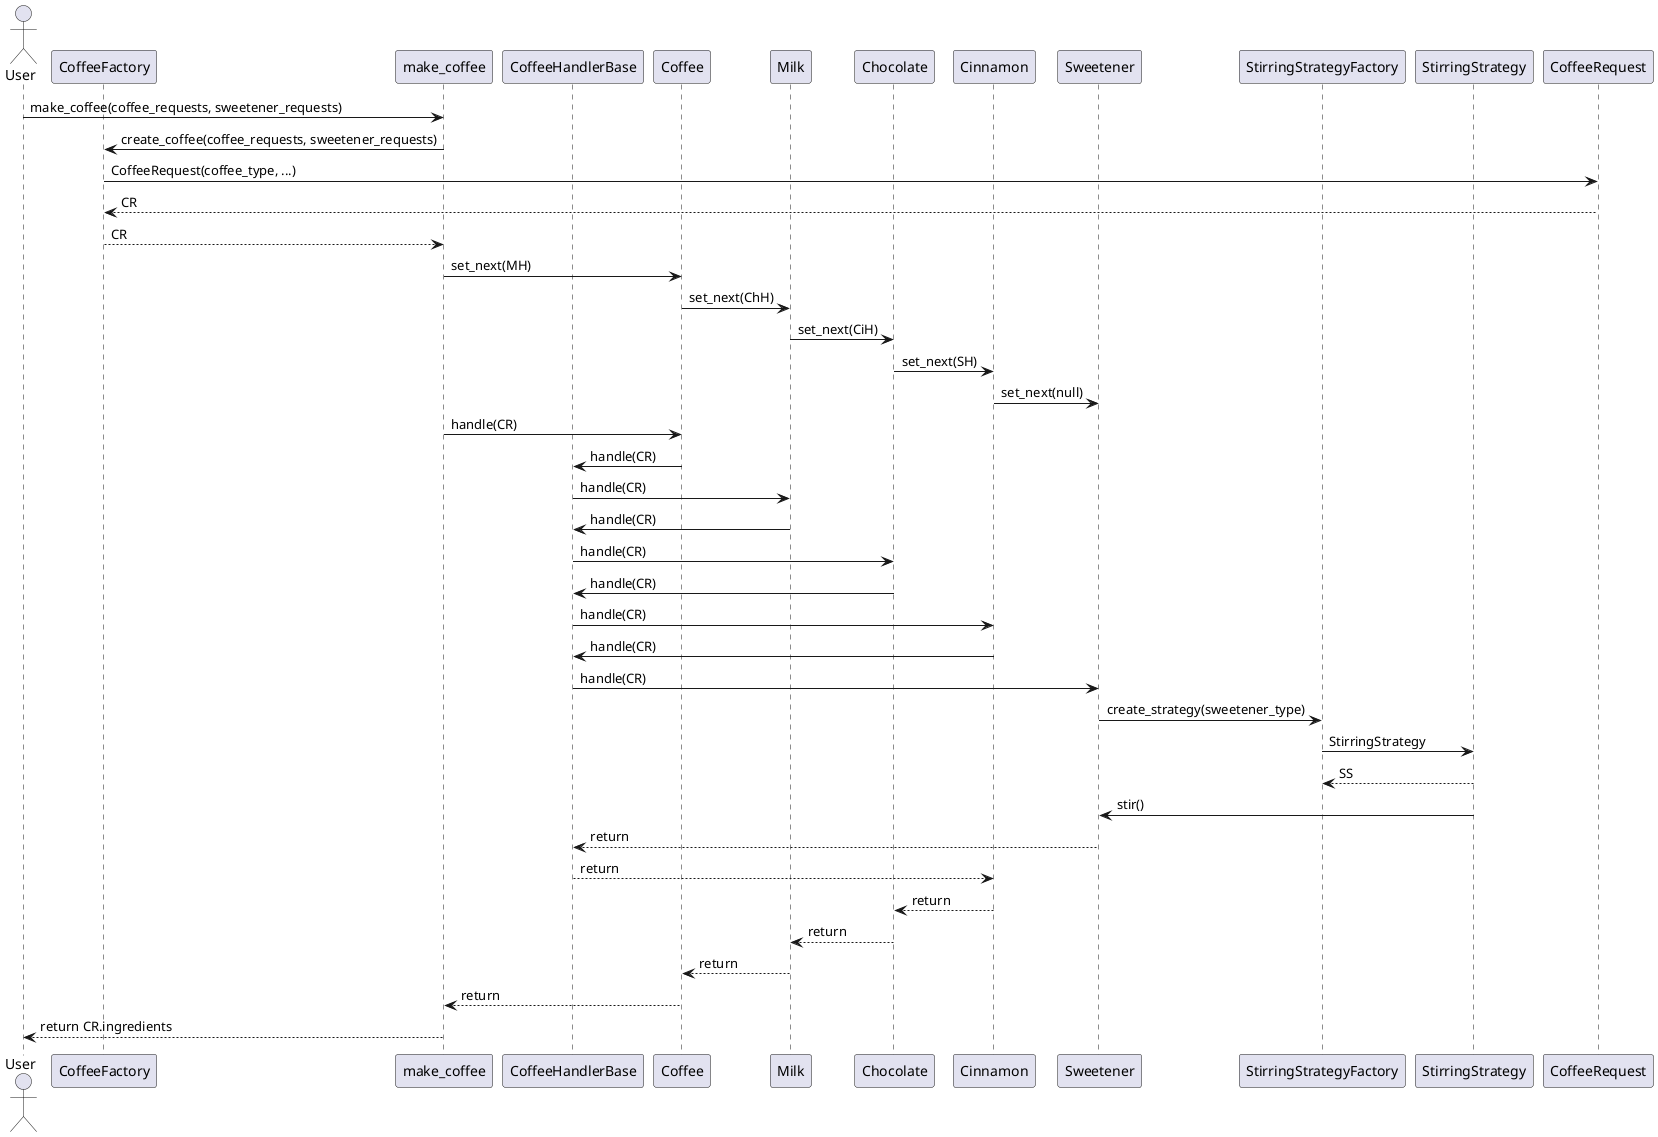 @startuml
actor User
participant "CoffeeFactory" as CF
participant "make_coffee" as MC
participant "CoffeeHandlerBase" as CHB
participant "Coffee" as CH
participant "Milk" as MH
participant "Chocolate" as ChH
participant "Cinnamon" as CiH
participant "Sweetener" as SH
participant "StirringStrategyFactory" as SSF
participant "StirringStrategy" as SS
participant "CoffeeRequest" as CR

User -> MC: make_coffee(coffee_requests, sweetener_requests)
MC -> CF: create_coffee(coffee_requests, sweetener_requests)
CF -> CR: CoffeeRequest(coffee_type, ...)
return CR
CF --> MC: CR

MC -> CH: set_next(MH)
CH -> MH: set_next(ChH)
MH -> ChH: set_next(CiH)
ChH -> CiH: set_next(SH)
CiH -> SH: set_next(null)

MC -> CH: handle(CR)
CH -> CHB: handle(CR)
CHB -> MH: handle(CR)
MH -> CHB: handle(CR)
CHB -> ChH: handle(CR)
ChH -> CHB: handle(CR)
CHB -> CiH: handle(CR)
CiH -> CHB: handle(CR)
CHB -> SH: handle(CR)
SH -> SSF: create_strategy(sweetener_type)
SSF -> SS: StirringStrategy
return SS
SS -> SH: stir()
SH --> CHB: return
CHB --> CiH: return
CiH --> ChH: return
ChH --> MH: return
MH --> CH: return
CH --> MC: return
MC --> User: return CR.ingredients
@enduml